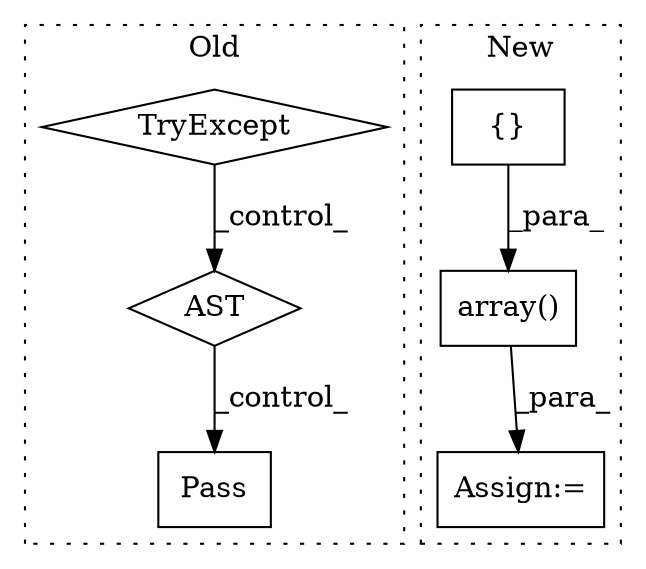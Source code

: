 digraph G {
subgraph cluster0 {
1 [label="TryExcept" a="71" s="5901" l="21" shape="diamond"];
4 [label="AST" a="2" s="6157,0" l="6,0" shape="diamond"];
5 [label="Pass" a="62" s="6182" l="4" shape="box"];
label = "Old";
style="dotted";
}
subgraph cluster1 {
2 [label="array()" a="75" s="7876,8023" l="22,10" shape="box"];
3 [label="{}" a="59" s="7935,7946" l="1,0" shape="box"];
6 [label="Assign:=" a="68" s="7873" l="3" shape="box"];
label = "New";
style="dotted";
}
1 -> 4 [label="_control_"];
2 -> 6 [label="_para_"];
3 -> 2 [label="_para_"];
4 -> 5 [label="_control_"];
}
